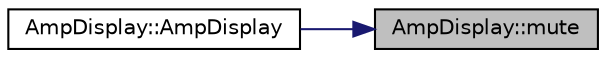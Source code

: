 digraph "AmpDisplay::mute"
{
 // LATEX_PDF_SIZE
  edge [fontname="Helvetica",fontsize="10",labelfontname="Helvetica",labelfontsize="10"];
  node [fontname="Helvetica",fontsize="10",shape=record];
  rankdir="RL";
  Node1 [label="AmpDisplay::mute",height=0.2,width=0.4,color="black", fillcolor="grey75", style="filled", fontcolor="black",tooltip=" "];
  Node1 -> Node2 [dir="back",color="midnightblue",fontsize="10",style="solid",fontname="Helvetica"];
  Node2 [label="AmpDisplay::AmpDisplay",height=0.2,width=0.4,color="black", fillcolor="white", style="filled",URL="$class_amp_display.html#a1d3cb36729c4a12602b9816936663efe",tooltip=" "];
}
